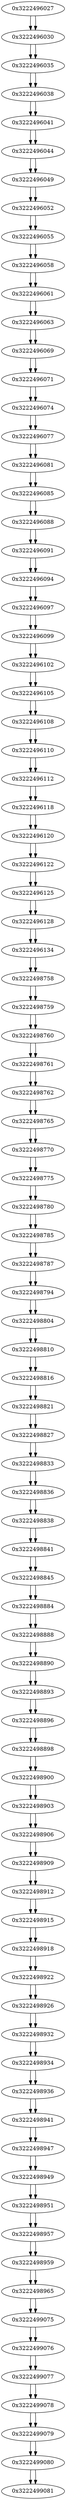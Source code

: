 digraph G{
/* nodes */
  n1 [label="0x3222496027"]
  n2 [label="0x3222496030"]
  n3 [label="0x3222496035"]
  n4 [label="0x3222496038"]
  n5 [label="0x3222496041"]
  n6 [label="0x3222496044"]
  n7 [label="0x3222496049"]
  n8 [label="0x3222496052"]
  n9 [label="0x3222496055"]
  n10 [label="0x3222496058"]
  n11 [label="0x3222496061"]
  n12 [label="0x3222496063"]
  n13 [label="0x3222496069"]
  n14 [label="0x3222496071"]
  n15 [label="0x3222496074"]
  n16 [label="0x3222496077"]
  n17 [label="0x3222496081"]
  n18 [label="0x3222496085"]
  n19 [label="0x3222496088"]
  n20 [label="0x3222496091"]
  n21 [label="0x3222496094"]
  n22 [label="0x3222496097"]
  n23 [label="0x3222496099"]
  n24 [label="0x3222496102"]
  n25 [label="0x3222496105"]
  n26 [label="0x3222496108"]
  n27 [label="0x3222496110"]
  n28 [label="0x3222496112"]
  n29 [label="0x3222496118"]
  n30 [label="0x3222496120"]
  n31 [label="0x3222496122"]
  n32 [label="0x3222496125"]
  n33 [label="0x3222496128"]
  n34 [label="0x3222496134"]
  n35 [label="0x3222498758"]
  n36 [label="0x3222498759"]
  n37 [label="0x3222498760"]
  n38 [label="0x3222498761"]
  n39 [label="0x3222498762"]
  n40 [label="0x3222498765"]
  n41 [label="0x3222498770"]
  n42 [label="0x3222498775"]
  n43 [label="0x3222498780"]
  n44 [label="0x3222498785"]
  n45 [label="0x3222498787"]
  n46 [label="0x3222498794"]
  n47 [label="0x3222498804"]
  n48 [label="0x3222498810"]
  n49 [label="0x3222498816"]
  n50 [label="0x3222498821"]
  n51 [label="0x3222498827"]
  n52 [label="0x3222498833"]
  n53 [label="0x3222498836"]
  n54 [label="0x3222498838"]
  n55 [label="0x3222498841"]
  n56 [label="0x3222498845"]
  n57 [label="0x3222498884"]
  n58 [label="0x3222498888"]
  n59 [label="0x3222498890"]
  n60 [label="0x3222498893"]
  n61 [label="0x3222498896"]
  n62 [label="0x3222498898"]
  n63 [label="0x3222498900"]
  n64 [label="0x3222498903"]
  n65 [label="0x3222498906"]
  n66 [label="0x3222498909"]
  n67 [label="0x3222498912"]
  n68 [label="0x3222498915"]
  n69 [label="0x3222498918"]
  n70 [label="0x3222498922"]
  n71 [label="0x3222498926"]
  n72 [label="0x3222498932"]
  n73 [label="0x3222498934"]
  n74 [label="0x3222498936"]
  n75 [label="0x3222498941"]
  n76 [label="0x3222498947"]
  n77 [label="0x3222498949"]
  n78 [label="0x3222498951"]
  n79 [label="0x3222498957"]
  n80 [label="0x3222498959"]
  n81 [label="0x3222498965"]
  n82 [label="0x3222499075"]
  n83 [label="0x3222499076"]
  n84 [label="0x3222499077"]
  n85 [label="0x3222499078"]
  n86 [label="0x3222499079"]
  n87 [label="0x3222499080"]
  n88 [label="0x3222499081"]
/* edges */
n1 -> n2;
n2 -> n3;
n1 -> n2;
n3 -> n4;
n2 -> n3;
n4 -> n5;
n3 -> n4;
n5 -> n6;
n4 -> n5;
n6 -> n7;
n5 -> n6;
n7 -> n8;
n6 -> n7;
n8 -> n9;
n7 -> n8;
n9 -> n10;
n8 -> n9;
n10 -> n11;
n9 -> n10;
n11 -> n12;
n10 -> n11;
n12 -> n13;
n11 -> n12;
n13 -> n14;
n12 -> n13;
n14 -> n15;
n13 -> n14;
n15 -> n16;
n14 -> n15;
n16 -> n17;
n15 -> n16;
n17 -> n18;
n16 -> n17;
n18 -> n19;
n17 -> n18;
n19 -> n20;
n18 -> n19;
n20 -> n21;
n19 -> n20;
n21 -> n22;
n20 -> n21;
n22 -> n23;
n21 -> n22;
n23 -> n24;
n22 -> n23;
n24 -> n25;
n23 -> n24;
n25 -> n26;
n24 -> n25;
n26 -> n27;
n25 -> n26;
n27 -> n28;
n26 -> n27;
n28 -> n29;
n27 -> n28;
n29 -> n30;
n28 -> n29;
n30 -> n31;
n29 -> n30;
n31 -> n32;
n30 -> n31;
n32 -> n33;
n31 -> n32;
n33 -> n34;
n32 -> n33;
n34 -> n35;
n33 -> n34;
n35 -> n36;
n34 -> n35;
n36 -> n37;
n35 -> n36;
n37 -> n38;
n36 -> n37;
n38 -> n39;
n37 -> n38;
n39 -> n40;
n38 -> n39;
n40 -> n41;
n39 -> n40;
n41 -> n42;
n40 -> n41;
n42 -> n43;
n41 -> n42;
n43 -> n44;
n42 -> n43;
n44 -> n45;
n43 -> n44;
n45 -> n46;
n44 -> n45;
n46 -> n47;
n45 -> n46;
n47 -> n48;
n46 -> n47;
n48 -> n49;
n47 -> n48;
n49 -> n50;
n48 -> n49;
n50 -> n51;
n49 -> n50;
n51 -> n52;
n50 -> n51;
n52 -> n53;
n51 -> n52;
n53 -> n54;
n52 -> n53;
n54 -> n55;
n53 -> n54;
n55 -> n56;
n54 -> n55;
n56 -> n57;
n55 -> n56;
n57 -> n58;
n56 -> n57;
n58 -> n59;
n57 -> n58;
n59 -> n60;
n58 -> n59;
n60 -> n61;
n59 -> n60;
n61 -> n62;
n60 -> n61;
n62 -> n63;
n61 -> n62;
n63 -> n64;
n62 -> n63;
n64 -> n65;
n63 -> n64;
n65 -> n66;
n64 -> n65;
n66 -> n67;
n65 -> n66;
n67 -> n68;
n66 -> n67;
n68 -> n69;
n67 -> n68;
n69 -> n70;
n68 -> n69;
n70 -> n71;
n69 -> n70;
n71 -> n72;
n70 -> n71;
n72 -> n73;
n71 -> n72;
n73 -> n74;
n72 -> n73;
n74 -> n75;
n73 -> n74;
n75 -> n76;
n74 -> n75;
n76 -> n77;
n75 -> n76;
n77 -> n78;
n76 -> n77;
n78 -> n79;
n77 -> n78;
n79 -> n80;
n78 -> n79;
n80 -> n81;
n79 -> n80;
n81 -> n82;
n80 -> n81;
n82 -> n83;
n81 -> n82;
n83 -> n84;
n82 -> n83;
n84 -> n85;
n83 -> n84;
n85 -> n86;
n84 -> n85;
n86 -> n87;
n85 -> n86;
n87 -> n88;
n86 -> n87;
n87 -> n88;
}
